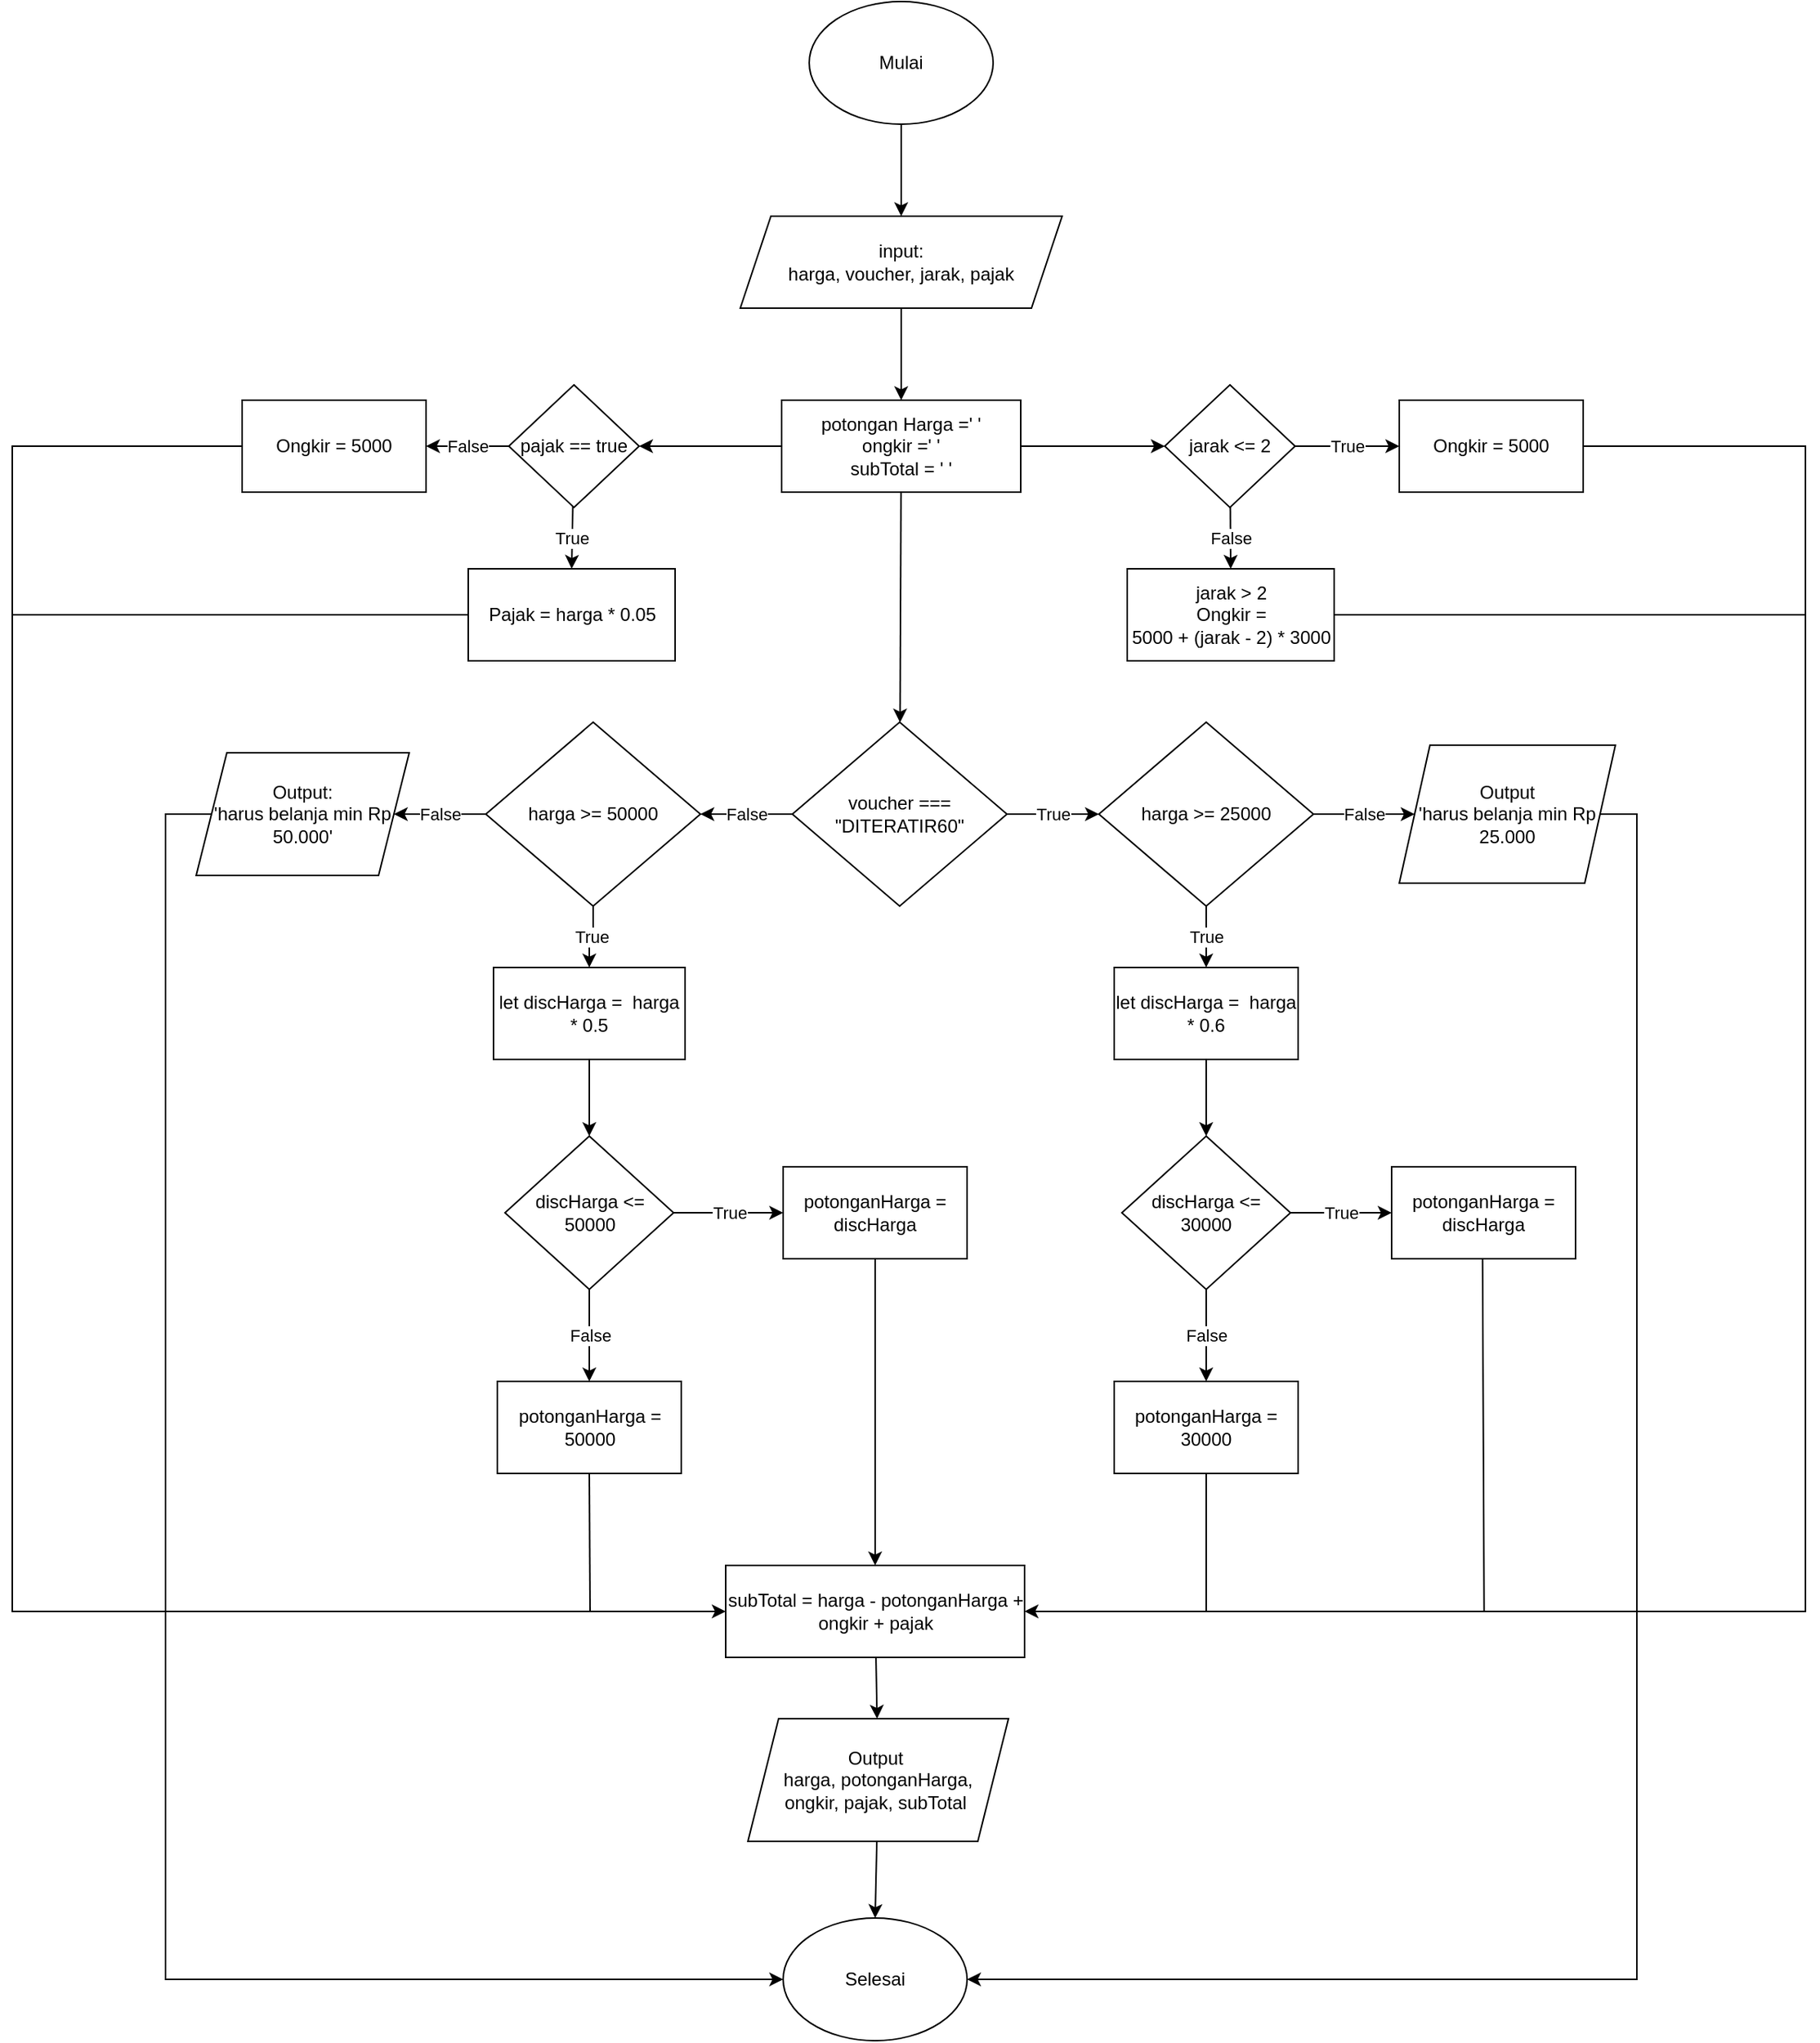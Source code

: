 <mxfile version="17.1.3" type="device"><diagram id="C5RBs43oDa-KdzZeNtuy" name="Page-1"><mxGraphModel dx="1819" dy="571" grid="1" gridSize="10" guides="1" tooltips="1" connect="1" arrows="1" fold="1" page="1" pageScale="1" pageWidth="827" pageHeight="1169" math="0" shadow="0"><root><mxCell id="WIyWlLk6GJQsqaUBKTNV-0"/><mxCell id="WIyWlLk6GJQsqaUBKTNV-1" parent="WIyWlLk6GJQsqaUBKTNV-0"/><mxCell id="ExEUOaI1udHodyvJyNBs-51" style="edgeStyle=none;rounded=0;orthogonalLoop=1;jettySize=auto;html=1;" parent="WIyWlLk6GJQsqaUBKTNV-1" source="ExEUOaI1udHodyvJyNBs-0" target="ExEUOaI1udHodyvJyNBs-2" edge="1"><mxGeometry relative="1" as="geometry"/></mxCell><mxCell id="ExEUOaI1udHodyvJyNBs-0" value="Mulai" style="ellipse;whiteSpace=wrap;html=1;" parent="WIyWlLk6GJQsqaUBKTNV-1" vertex="1"><mxGeometry x="340" y="70" width="120" height="80" as="geometry"/></mxCell><mxCell id="ExEUOaI1udHodyvJyNBs-52" style="edgeStyle=none;rounded=0;orthogonalLoop=1;jettySize=auto;html=1;entryX=0.5;entryY=0;entryDx=0;entryDy=0;" parent="WIyWlLk6GJQsqaUBKTNV-1" source="ExEUOaI1udHodyvJyNBs-2" target="ExEUOaI1udHodyvJyNBs-3" edge="1"><mxGeometry relative="1" as="geometry"/></mxCell><mxCell id="ExEUOaI1udHodyvJyNBs-2" value="input:&lt;br&gt;harga, voucher, jarak, pajak" style="shape=parallelogram;perimeter=parallelogramPerimeter;whiteSpace=wrap;html=1;fixedSize=1;" parent="WIyWlLk6GJQsqaUBKTNV-1" vertex="1"><mxGeometry x="295" y="210" width="210" height="60" as="geometry"/></mxCell><mxCell id="ExEUOaI1udHodyvJyNBs-56" style="edgeStyle=none;rounded=0;orthogonalLoop=1;jettySize=auto;html=1;entryX=0;entryY=0.5;entryDx=0;entryDy=0;" parent="WIyWlLk6GJQsqaUBKTNV-1" source="ExEUOaI1udHodyvJyNBs-3" target="ExEUOaI1udHodyvJyNBs-53" edge="1"><mxGeometry relative="1" as="geometry"/></mxCell><mxCell id="ExEUOaI1udHodyvJyNBs-57" style="edgeStyle=none;rounded=0;orthogonalLoop=1;jettySize=auto;html=1;entryX=1;entryY=0.5;entryDx=0;entryDy=0;" parent="WIyWlLk6GJQsqaUBKTNV-1" source="ExEUOaI1udHodyvJyNBs-3" target="ExEUOaI1udHodyvJyNBs-54" edge="1"><mxGeometry relative="1" as="geometry"/></mxCell><mxCell id="ExEUOaI1udHodyvJyNBs-71" style="edgeStyle=none;rounded=0;orthogonalLoop=1;jettySize=auto;html=1;" parent="WIyWlLk6GJQsqaUBKTNV-1" source="ExEUOaI1udHodyvJyNBs-3" target="ExEUOaI1udHodyvJyNBs-4" edge="1"><mxGeometry relative="1" as="geometry"/></mxCell><mxCell id="ExEUOaI1udHodyvJyNBs-3" value="potongan Harga =' '&lt;br&gt;ongkir =' '&lt;br&gt;subTotal = ' '" style="rounded=0;whiteSpace=wrap;html=1;" parent="WIyWlLk6GJQsqaUBKTNV-1" vertex="1"><mxGeometry x="322" y="330" width="156" height="60" as="geometry"/></mxCell><mxCell id="ExEUOaI1udHodyvJyNBs-20" value="True" style="edgeStyle=orthogonalEdgeStyle;rounded=0;orthogonalLoop=1;jettySize=auto;html=1;entryX=0;entryY=0.5;entryDx=0;entryDy=0;" parent="WIyWlLk6GJQsqaUBKTNV-1" source="ExEUOaI1udHodyvJyNBs-4" target="ExEUOaI1udHodyvJyNBs-7" edge="1"><mxGeometry relative="1" as="geometry"/></mxCell><mxCell id="ExEUOaI1udHodyvJyNBs-33" value="False" style="edgeStyle=orthogonalEdgeStyle;rounded=0;orthogonalLoop=1;jettySize=auto;html=1;entryX=1;entryY=0.5;entryDx=0;entryDy=0;" parent="WIyWlLk6GJQsqaUBKTNV-1" source="ExEUOaI1udHodyvJyNBs-4" target="ExEUOaI1udHodyvJyNBs-21" edge="1"><mxGeometry relative="1" as="geometry"/></mxCell><mxCell id="ExEUOaI1udHodyvJyNBs-4" value="voucher === &quot;DITERATIR60&quot;" style="rhombus;whiteSpace=wrap;html=1;" parent="WIyWlLk6GJQsqaUBKTNV-1" vertex="1"><mxGeometry x="329" y="540" width="140" height="120" as="geometry"/></mxCell><mxCell id="ExEUOaI1udHodyvJyNBs-43" value="True" style="edgeStyle=none;rounded=0;orthogonalLoop=1;jettySize=auto;html=1;entryX=0.5;entryY=0;entryDx=0;entryDy=0;" parent="WIyWlLk6GJQsqaUBKTNV-1" source="ExEUOaI1udHodyvJyNBs-7" target="ExEUOaI1udHodyvJyNBs-8" edge="1"><mxGeometry relative="1" as="geometry"/></mxCell><mxCell id="ExEUOaI1udHodyvJyNBs-44" value="False" style="edgeStyle=none;rounded=0;orthogonalLoop=1;jettySize=auto;html=1;entryX=0;entryY=0.5;entryDx=0;entryDy=0;" parent="WIyWlLk6GJQsqaUBKTNV-1" source="ExEUOaI1udHodyvJyNBs-7" target="ExEUOaI1udHodyvJyNBs-11" edge="1"><mxGeometry relative="1" as="geometry"/></mxCell><mxCell id="ExEUOaI1udHodyvJyNBs-7" value="harga &amp;gt;= 25000" style="rhombus;whiteSpace=wrap;html=1;" parent="WIyWlLk6GJQsqaUBKTNV-1" vertex="1"><mxGeometry x="529" y="540" width="140" height="120" as="geometry"/></mxCell><mxCell id="ExEUOaI1udHodyvJyNBs-14" style="edgeStyle=orthogonalEdgeStyle;rounded=0;orthogonalLoop=1;jettySize=auto;html=1;entryX=0.5;entryY=0;entryDx=0;entryDy=0;" parent="WIyWlLk6GJQsqaUBKTNV-1" source="ExEUOaI1udHodyvJyNBs-8" target="ExEUOaI1udHodyvJyNBs-9" edge="1"><mxGeometry relative="1" as="geometry"/></mxCell><mxCell id="ExEUOaI1udHodyvJyNBs-8" value="let discHarga =&amp;nbsp; harga * 0.6" style="rounded=0;whiteSpace=wrap;html=1;" parent="WIyWlLk6GJQsqaUBKTNV-1" vertex="1"><mxGeometry x="539" y="700" width="120" height="60" as="geometry"/></mxCell><mxCell id="ExEUOaI1udHodyvJyNBs-16" value="True" style="edgeStyle=orthogonalEdgeStyle;rounded=0;orthogonalLoop=1;jettySize=auto;html=1;entryX=0;entryY=0.5;entryDx=0;entryDy=0;" parent="WIyWlLk6GJQsqaUBKTNV-1" source="ExEUOaI1udHodyvJyNBs-9" target="ExEUOaI1udHodyvJyNBs-15" edge="1"><mxGeometry relative="1" as="geometry"/></mxCell><mxCell id="ExEUOaI1udHodyvJyNBs-19" value="False" style="edgeStyle=orthogonalEdgeStyle;rounded=0;orthogonalLoop=1;jettySize=auto;html=1;" parent="WIyWlLk6GJQsqaUBKTNV-1" source="ExEUOaI1udHodyvJyNBs-9" target="ExEUOaI1udHodyvJyNBs-18" edge="1"><mxGeometry relative="1" as="geometry"/></mxCell><mxCell id="ExEUOaI1udHodyvJyNBs-9" value="discHarga &amp;lt;= 30000" style="rhombus;whiteSpace=wrap;html=1;" parent="WIyWlLk6GJQsqaUBKTNV-1" vertex="1"><mxGeometry x="544" y="810" width="110" height="100" as="geometry"/></mxCell><mxCell id="ExEUOaI1udHodyvJyNBs-83" style="edgeStyle=none;rounded=0;orthogonalLoop=1;jettySize=auto;html=1;entryX=1;entryY=0.5;entryDx=0;entryDy=0;" parent="WIyWlLk6GJQsqaUBKTNV-1" source="ExEUOaI1udHodyvJyNBs-11" target="ExEUOaI1udHodyvJyNBs-76" edge="1"><mxGeometry relative="1" as="geometry"><Array as="points"><mxPoint x="880" y="600"/><mxPoint x="880" y="1360"/></Array></mxGeometry></mxCell><mxCell id="ExEUOaI1udHodyvJyNBs-11" value="Output&lt;br&gt;'harus belanja min Rp 25.000" style="shape=parallelogram;perimeter=parallelogramPerimeter;whiteSpace=wrap;html=1;fixedSize=1;" parent="WIyWlLk6GJQsqaUBKTNV-1" vertex="1"><mxGeometry x="725" y="555" width="141" height="90" as="geometry"/></mxCell><mxCell id="ExEUOaI1udHodyvJyNBs-15" value="potonganHarga = discHarga" style="rounded=0;whiteSpace=wrap;html=1;" parent="WIyWlLk6GJQsqaUBKTNV-1" vertex="1"><mxGeometry x="720" y="830" width="120" height="60" as="geometry"/></mxCell><mxCell id="ExEUOaI1udHodyvJyNBs-18" value="potonganHarga = 30000" style="rounded=0;whiteSpace=wrap;html=1;" parent="WIyWlLk6GJQsqaUBKTNV-1" vertex="1"><mxGeometry x="539" y="970" width="120" height="60" as="geometry"/></mxCell><mxCell id="ExEUOaI1udHodyvJyNBs-30" value="True" style="edgeStyle=orthogonalEdgeStyle;rounded=0;orthogonalLoop=1;jettySize=auto;html=1;entryX=0.5;entryY=0;entryDx=0;entryDy=0;" parent="WIyWlLk6GJQsqaUBKTNV-1" source="ExEUOaI1udHodyvJyNBs-21" target="ExEUOaI1udHodyvJyNBs-23" edge="1"><mxGeometry relative="1" as="geometry"/></mxCell><mxCell id="ExEUOaI1udHodyvJyNBs-36" value="False" style="edgeStyle=orthogonalEdgeStyle;rounded=0;orthogonalLoop=1;jettySize=auto;html=1;entryX=1;entryY=0.5;entryDx=0;entryDy=0;" parent="WIyWlLk6GJQsqaUBKTNV-1" source="ExEUOaI1udHodyvJyNBs-21" target="ExEUOaI1udHodyvJyNBs-31" edge="1"><mxGeometry relative="1" as="geometry"/></mxCell><mxCell id="ExEUOaI1udHodyvJyNBs-21" value="harga &amp;gt;= 50000" style="rhombus;whiteSpace=wrap;html=1;" parent="WIyWlLk6GJQsqaUBKTNV-1" vertex="1"><mxGeometry x="129" y="540" width="140" height="120" as="geometry"/></mxCell><mxCell id="ExEUOaI1udHodyvJyNBs-22" style="edgeStyle=orthogonalEdgeStyle;rounded=0;orthogonalLoop=1;jettySize=auto;html=1;entryX=0.5;entryY=0;entryDx=0;entryDy=0;" parent="WIyWlLk6GJQsqaUBKTNV-1" source="ExEUOaI1udHodyvJyNBs-23" target="ExEUOaI1udHodyvJyNBs-26" edge="1"><mxGeometry relative="1" as="geometry"/></mxCell><mxCell id="ExEUOaI1udHodyvJyNBs-23" value="let discHarga =&amp;nbsp; harga * 0.5" style="rounded=0;whiteSpace=wrap;html=1;" parent="WIyWlLk6GJQsqaUBKTNV-1" vertex="1"><mxGeometry x="134" y="700" width="125" height="60" as="geometry"/></mxCell><mxCell id="ExEUOaI1udHodyvJyNBs-24" value="True" style="edgeStyle=orthogonalEdgeStyle;rounded=0;orthogonalLoop=1;jettySize=auto;html=1;entryX=0;entryY=0.5;entryDx=0;entryDy=0;" parent="WIyWlLk6GJQsqaUBKTNV-1" source="ExEUOaI1udHodyvJyNBs-26" target="ExEUOaI1udHodyvJyNBs-27" edge="1"><mxGeometry relative="1" as="geometry"/></mxCell><mxCell id="ExEUOaI1udHodyvJyNBs-25" value="False" style="edgeStyle=orthogonalEdgeStyle;rounded=0;orthogonalLoop=1;jettySize=auto;html=1;" parent="WIyWlLk6GJQsqaUBKTNV-1" source="ExEUOaI1udHodyvJyNBs-26" target="ExEUOaI1udHodyvJyNBs-28" edge="1"><mxGeometry relative="1" as="geometry"/></mxCell><mxCell id="ExEUOaI1udHodyvJyNBs-26" value="discHarga &amp;lt;= 50000" style="rhombus;whiteSpace=wrap;html=1;" parent="WIyWlLk6GJQsqaUBKTNV-1" vertex="1"><mxGeometry x="141.5" y="810" width="110" height="100" as="geometry"/></mxCell><mxCell id="ExEUOaI1udHodyvJyNBs-75" style="edgeStyle=none;rounded=0;orthogonalLoop=1;jettySize=auto;html=1;" parent="WIyWlLk6GJQsqaUBKTNV-1" source="ExEUOaI1udHodyvJyNBs-27" target="ExEUOaI1udHodyvJyNBs-42" edge="1"><mxGeometry relative="1" as="geometry"/></mxCell><mxCell id="ExEUOaI1udHodyvJyNBs-27" value="potonganHarga = discHarga" style="rounded=0;whiteSpace=wrap;html=1;" parent="WIyWlLk6GJQsqaUBKTNV-1" vertex="1"><mxGeometry x="323" y="830" width="120" height="60" as="geometry"/></mxCell><mxCell id="ExEUOaI1udHodyvJyNBs-28" value="potonganHarga = 50000" style="rounded=0;whiteSpace=wrap;html=1;" parent="WIyWlLk6GJQsqaUBKTNV-1" vertex="1"><mxGeometry x="136.5" y="970" width="120" height="60" as="geometry"/></mxCell><mxCell id="ExEUOaI1udHodyvJyNBs-84" style="edgeStyle=none;rounded=0;orthogonalLoop=1;jettySize=auto;html=1;entryX=0;entryY=0.5;entryDx=0;entryDy=0;exitX=0;exitY=0.5;exitDx=0;exitDy=0;" parent="WIyWlLk6GJQsqaUBKTNV-1" source="ExEUOaI1udHodyvJyNBs-31" target="ExEUOaI1udHodyvJyNBs-76" edge="1"><mxGeometry relative="1" as="geometry"><Array as="points"><mxPoint x="-80" y="600"/><mxPoint x="-80" y="1360"/></Array></mxGeometry></mxCell><mxCell id="ExEUOaI1udHodyvJyNBs-31" value="Output:&lt;br&gt;'harus belanja min Rp 50.000'" style="shape=parallelogram;perimeter=parallelogramPerimeter;whiteSpace=wrap;html=1;fixedSize=1;" parent="WIyWlLk6GJQsqaUBKTNV-1" vertex="1"><mxGeometry x="-60" y="560" width="139" height="80" as="geometry"/></mxCell><mxCell id="ExEUOaI1udHodyvJyNBs-78" style="edgeStyle=none;rounded=0;orthogonalLoop=1;jettySize=auto;html=1;" parent="WIyWlLk6GJQsqaUBKTNV-1" source="ExEUOaI1udHodyvJyNBs-42" target="ExEUOaI1udHodyvJyNBs-77" edge="1"><mxGeometry relative="1" as="geometry"/></mxCell><mxCell id="ExEUOaI1udHodyvJyNBs-42" value="subTotal = harga - potonganHarga + ongkir + pajak" style="rounded=0;whiteSpace=wrap;html=1;" parent="WIyWlLk6GJQsqaUBKTNV-1" vertex="1"><mxGeometry x="285.5" y="1090" width="195" height="60" as="geometry"/></mxCell><mxCell id="ExEUOaI1udHodyvJyNBs-60" value="True" style="edgeStyle=none;rounded=0;orthogonalLoop=1;jettySize=auto;html=1;" parent="WIyWlLk6GJQsqaUBKTNV-1" source="ExEUOaI1udHodyvJyNBs-53" target="ExEUOaI1udHodyvJyNBs-58" edge="1"><mxGeometry relative="1" as="geometry"/></mxCell><mxCell id="ExEUOaI1udHodyvJyNBs-61" value="False" style="edgeStyle=none;rounded=0;orthogonalLoop=1;jettySize=auto;html=1;entryX=0.5;entryY=0;entryDx=0;entryDy=0;" parent="WIyWlLk6GJQsqaUBKTNV-1" source="ExEUOaI1udHodyvJyNBs-53" target="ExEUOaI1udHodyvJyNBs-59" edge="1"><mxGeometry relative="1" as="geometry"/></mxCell><mxCell id="ExEUOaI1udHodyvJyNBs-53" value="jarak &amp;lt;= 2" style="rhombus;whiteSpace=wrap;html=1;" parent="WIyWlLk6GJQsqaUBKTNV-1" vertex="1"><mxGeometry x="572" y="320" width="85" height="80" as="geometry"/></mxCell><mxCell id="ExEUOaI1udHodyvJyNBs-65" value="False" style="edgeStyle=none;rounded=0;orthogonalLoop=1;jettySize=auto;html=1;entryX=1;entryY=0.5;entryDx=0;entryDy=0;" parent="WIyWlLk6GJQsqaUBKTNV-1" source="ExEUOaI1udHodyvJyNBs-54" target="ExEUOaI1udHodyvJyNBs-64" edge="1"><mxGeometry relative="1" as="geometry"/></mxCell><mxCell id="ExEUOaI1udHodyvJyNBs-68" value="True" style="edgeStyle=none;rounded=0;orthogonalLoop=1;jettySize=auto;html=1;entryX=0.5;entryY=0;entryDx=0;entryDy=0;" parent="WIyWlLk6GJQsqaUBKTNV-1" source="ExEUOaI1udHodyvJyNBs-54" target="ExEUOaI1udHodyvJyNBs-63" edge="1"><mxGeometry relative="1" as="geometry"/></mxCell><mxCell id="ExEUOaI1udHodyvJyNBs-54" value="pajak == true" style="rhombus;whiteSpace=wrap;html=1;" parent="WIyWlLk6GJQsqaUBKTNV-1" vertex="1"><mxGeometry x="144" y="320" width="85" height="80" as="geometry"/></mxCell><mxCell id="ExEUOaI1udHodyvJyNBs-87" style="edgeStyle=none;rounded=0;orthogonalLoop=1;jettySize=auto;html=1;entryX=1;entryY=0.5;entryDx=0;entryDy=0;" parent="WIyWlLk6GJQsqaUBKTNV-1" source="ExEUOaI1udHodyvJyNBs-58" target="ExEUOaI1udHodyvJyNBs-42" edge="1"><mxGeometry relative="1" as="geometry"><Array as="points"><mxPoint x="990" y="360"/><mxPoint x="990" y="1120"/></Array></mxGeometry></mxCell><mxCell id="ExEUOaI1udHodyvJyNBs-58" value="Ongkir = 5000" style="rounded=0;whiteSpace=wrap;html=1;" parent="WIyWlLk6GJQsqaUBKTNV-1" vertex="1"><mxGeometry x="725" y="330" width="120" height="60" as="geometry"/></mxCell><mxCell id="ExEUOaI1udHodyvJyNBs-59" value="jarak &amp;gt; 2&lt;br&gt;Ongkir = &lt;br&gt;5000 + (jarak - 2) * 3000" style="rounded=0;whiteSpace=wrap;html=1;" parent="WIyWlLk6GJQsqaUBKTNV-1" vertex="1"><mxGeometry x="547.5" y="440" width="135" height="60" as="geometry"/></mxCell><mxCell id="ExEUOaI1udHodyvJyNBs-63" value="Pajak = harga * 0.05" style="rounded=0;whiteSpace=wrap;html=1;" parent="WIyWlLk6GJQsqaUBKTNV-1" vertex="1"><mxGeometry x="117.5" y="440" width="135" height="60" as="geometry"/></mxCell><mxCell id="ExEUOaI1udHodyvJyNBs-85" style="edgeStyle=none;rounded=0;orthogonalLoop=1;jettySize=auto;html=1;entryX=0;entryY=0.5;entryDx=0;entryDy=0;" parent="WIyWlLk6GJQsqaUBKTNV-1" source="ExEUOaI1udHodyvJyNBs-64" target="ExEUOaI1udHodyvJyNBs-42" edge="1"><mxGeometry relative="1" as="geometry"><Array as="points"><mxPoint x="-180" y="360"/><mxPoint x="-180" y="1120"/></Array></mxGeometry></mxCell><mxCell id="ExEUOaI1udHodyvJyNBs-64" value="Ongkir = 5000" style="rounded=0;whiteSpace=wrap;html=1;" parent="WIyWlLk6GJQsqaUBKTNV-1" vertex="1"><mxGeometry x="-30" y="330" width="120" height="60" as="geometry"/></mxCell><mxCell id="ExEUOaI1udHodyvJyNBs-72" value="" style="endArrow=none;html=1;rounded=0;entryX=0.5;entryY=1;entryDx=0;entryDy=0;" parent="WIyWlLk6GJQsqaUBKTNV-1" edge="1" target="ExEUOaI1udHodyvJyNBs-18"><mxGeometry width="50" height="50" relative="1" as="geometry"><mxPoint x="599" y="1120" as="sourcePoint"/><mxPoint x="539" y="1001" as="targetPoint"/></mxGeometry></mxCell><mxCell id="ExEUOaI1udHodyvJyNBs-73" value="" style="endArrow=none;html=1;rounded=0;exitX=0.5;exitY=1;exitDx=0;exitDy=0;" parent="WIyWlLk6GJQsqaUBKTNV-1" source="ExEUOaI1udHodyvJyNBs-28" edge="1"><mxGeometry width="50" height="50" relative="1" as="geometry"><mxPoint x="540" y="1030" as="sourcePoint"/><mxPoint x="197" y="1120" as="targetPoint"/></mxGeometry></mxCell><mxCell id="ExEUOaI1udHodyvJyNBs-74" value="" style="endArrow=none;html=1;rounded=0;entryX=0.5;entryY=1;entryDx=0;entryDy=0;" parent="WIyWlLk6GJQsqaUBKTNV-1" edge="1"><mxGeometry width="50" height="50" relative="1" as="geometry"><mxPoint x="779" y="1120" as="sourcePoint"/><mxPoint x="779.33" y="890" as="targetPoint"/><Array as="points"><mxPoint x="780.33" y="1120"/></Array></mxGeometry></mxCell><mxCell id="ExEUOaI1udHodyvJyNBs-76" value="Selesai" style="ellipse;whiteSpace=wrap;html=1;" parent="WIyWlLk6GJQsqaUBKTNV-1" vertex="1"><mxGeometry x="323" y="1320" width="120" height="80" as="geometry"/></mxCell><mxCell id="ExEUOaI1udHodyvJyNBs-79" style="edgeStyle=none;rounded=0;orthogonalLoop=1;jettySize=auto;html=1;entryX=0.5;entryY=0;entryDx=0;entryDy=0;" parent="WIyWlLk6GJQsqaUBKTNV-1" source="ExEUOaI1udHodyvJyNBs-77" target="ExEUOaI1udHodyvJyNBs-76" edge="1"><mxGeometry relative="1" as="geometry"/></mxCell><mxCell id="ExEUOaI1udHodyvJyNBs-77" value="Output&amp;nbsp;&lt;br&gt;harga, potonganHarga,&lt;br&gt;ongkir, pajak, subTotal&amp;nbsp;" style="shape=parallelogram;perimeter=parallelogramPerimeter;whiteSpace=wrap;html=1;fixedSize=1;" parent="WIyWlLk6GJQsqaUBKTNV-1" vertex="1"><mxGeometry x="300" y="1190" width="170" height="80" as="geometry"/></mxCell><mxCell id="ExEUOaI1udHodyvJyNBs-86" value="" style="endArrow=none;html=1;rounded=0;entryX=0;entryY=0.5;entryDx=0;entryDy=0;" parent="WIyWlLk6GJQsqaUBKTNV-1" target="ExEUOaI1udHodyvJyNBs-63" edge="1"><mxGeometry width="50" height="50" relative="1" as="geometry"><mxPoint x="-180" y="470" as="sourcePoint"/><mxPoint x="430" y="1020" as="targetPoint"/></mxGeometry></mxCell><mxCell id="ExEUOaI1udHodyvJyNBs-88" value="" style="endArrow=none;html=1;rounded=0;entryX=1;entryY=0.5;entryDx=0;entryDy=0;" parent="WIyWlLk6GJQsqaUBKTNV-1" target="ExEUOaI1udHodyvJyNBs-59" edge="1"><mxGeometry width="50" height="50" relative="1" as="geometry"><mxPoint x="990" y="470" as="sourcePoint"/><mxPoint x="430" y="1020" as="targetPoint"/></mxGeometry></mxCell></root></mxGraphModel></diagram></mxfile>